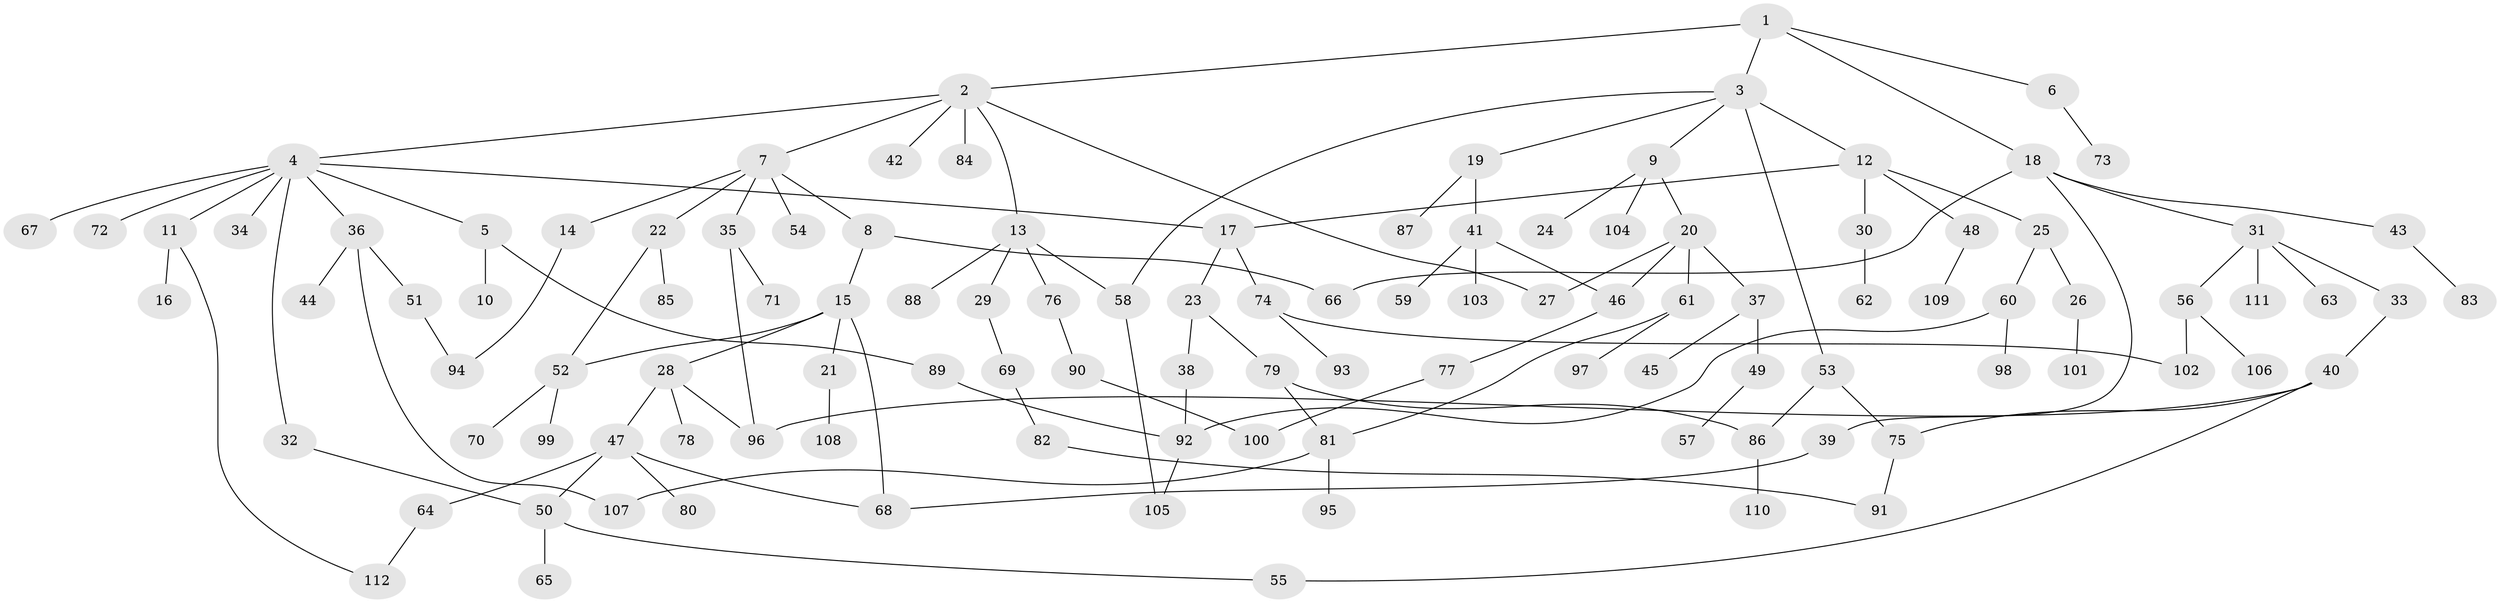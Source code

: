 // Generated by graph-tools (version 1.1) at 2025/10/02/27/25 16:10:54]
// undirected, 112 vertices, 135 edges
graph export_dot {
graph [start="1"]
  node [color=gray90,style=filled];
  1;
  2;
  3;
  4;
  5;
  6;
  7;
  8;
  9;
  10;
  11;
  12;
  13;
  14;
  15;
  16;
  17;
  18;
  19;
  20;
  21;
  22;
  23;
  24;
  25;
  26;
  27;
  28;
  29;
  30;
  31;
  32;
  33;
  34;
  35;
  36;
  37;
  38;
  39;
  40;
  41;
  42;
  43;
  44;
  45;
  46;
  47;
  48;
  49;
  50;
  51;
  52;
  53;
  54;
  55;
  56;
  57;
  58;
  59;
  60;
  61;
  62;
  63;
  64;
  65;
  66;
  67;
  68;
  69;
  70;
  71;
  72;
  73;
  74;
  75;
  76;
  77;
  78;
  79;
  80;
  81;
  82;
  83;
  84;
  85;
  86;
  87;
  88;
  89;
  90;
  91;
  92;
  93;
  94;
  95;
  96;
  97;
  98;
  99;
  100;
  101;
  102;
  103;
  104;
  105;
  106;
  107;
  108;
  109;
  110;
  111;
  112;
  1 -- 2;
  1 -- 3;
  1 -- 6;
  1 -- 18;
  2 -- 4;
  2 -- 7;
  2 -- 13;
  2 -- 27;
  2 -- 42;
  2 -- 84;
  3 -- 9;
  3 -- 12;
  3 -- 19;
  3 -- 53;
  3 -- 58;
  4 -- 5;
  4 -- 11;
  4 -- 17;
  4 -- 32;
  4 -- 34;
  4 -- 36;
  4 -- 67;
  4 -- 72;
  5 -- 10;
  5 -- 89;
  6 -- 73;
  7 -- 8;
  7 -- 14;
  7 -- 22;
  7 -- 35;
  7 -- 54;
  8 -- 15;
  8 -- 66;
  9 -- 20;
  9 -- 24;
  9 -- 104;
  11 -- 16;
  11 -- 112;
  12 -- 25;
  12 -- 30;
  12 -- 48;
  12 -- 17;
  13 -- 29;
  13 -- 58;
  13 -- 76;
  13 -- 88;
  14 -- 94;
  15 -- 21;
  15 -- 28;
  15 -- 52;
  15 -- 68;
  17 -- 23;
  17 -- 74;
  18 -- 31;
  18 -- 39;
  18 -- 43;
  18 -- 66;
  19 -- 41;
  19 -- 87;
  20 -- 37;
  20 -- 61;
  20 -- 27;
  20 -- 46;
  21 -- 108;
  22 -- 85;
  22 -- 52;
  23 -- 38;
  23 -- 79;
  25 -- 26;
  25 -- 60;
  26 -- 101;
  28 -- 47;
  28 -- 78;
  28 -- 96;
  29 -- 69;
  30 -- 62;
  31 -- 33;
  31 -- 56;
  31 -- 63;
  31 -- 111;
  32 -- 50;
  33 -- 40;
  35 -- 71;
  35 -- 96;
  36 -- 44;
  36 -- 51;
  36 -- 107;
  37 -- 45;
  37 -- 49;
  38 -- 92;
  39 -- 68;
  40 -- 55;
  40 -- 96;
  40 -- 75;
  41 -- 46;
  41 -- 59;
  41 -- 103;
  43 -- 83;
  46 -- 77;
  47 -- 64;
  47 -- 80;
  47 -- 50;
  47 -- 68;
  48 -- 109;
  49 -- 57;
  50 -- 65;
  50 -- 55;
  51 -- 94;
  52 -- 70;
  52 -- 99;
  53 -- 75;
  53 -- 86;
  56 -- 106;
  56 -- 102;
  58 -- 105;
  60 -- 92;
  60 -- 98;
  61 -- 81;
  61 -- 97;
  64 -- 112;
  69 -- 82;
  74 -- 93;
  74 -- 102;
  75 -- 91;
  76 -- 90;
  77 -- 100;
  79 -- 81;
  79 -- 86;
  81 -- 95;
  81 -- 107;
  82 -- 91;
  86 -- 110;
  89 -- 92;
  90 -- 100;
  92 -- 105;
}

